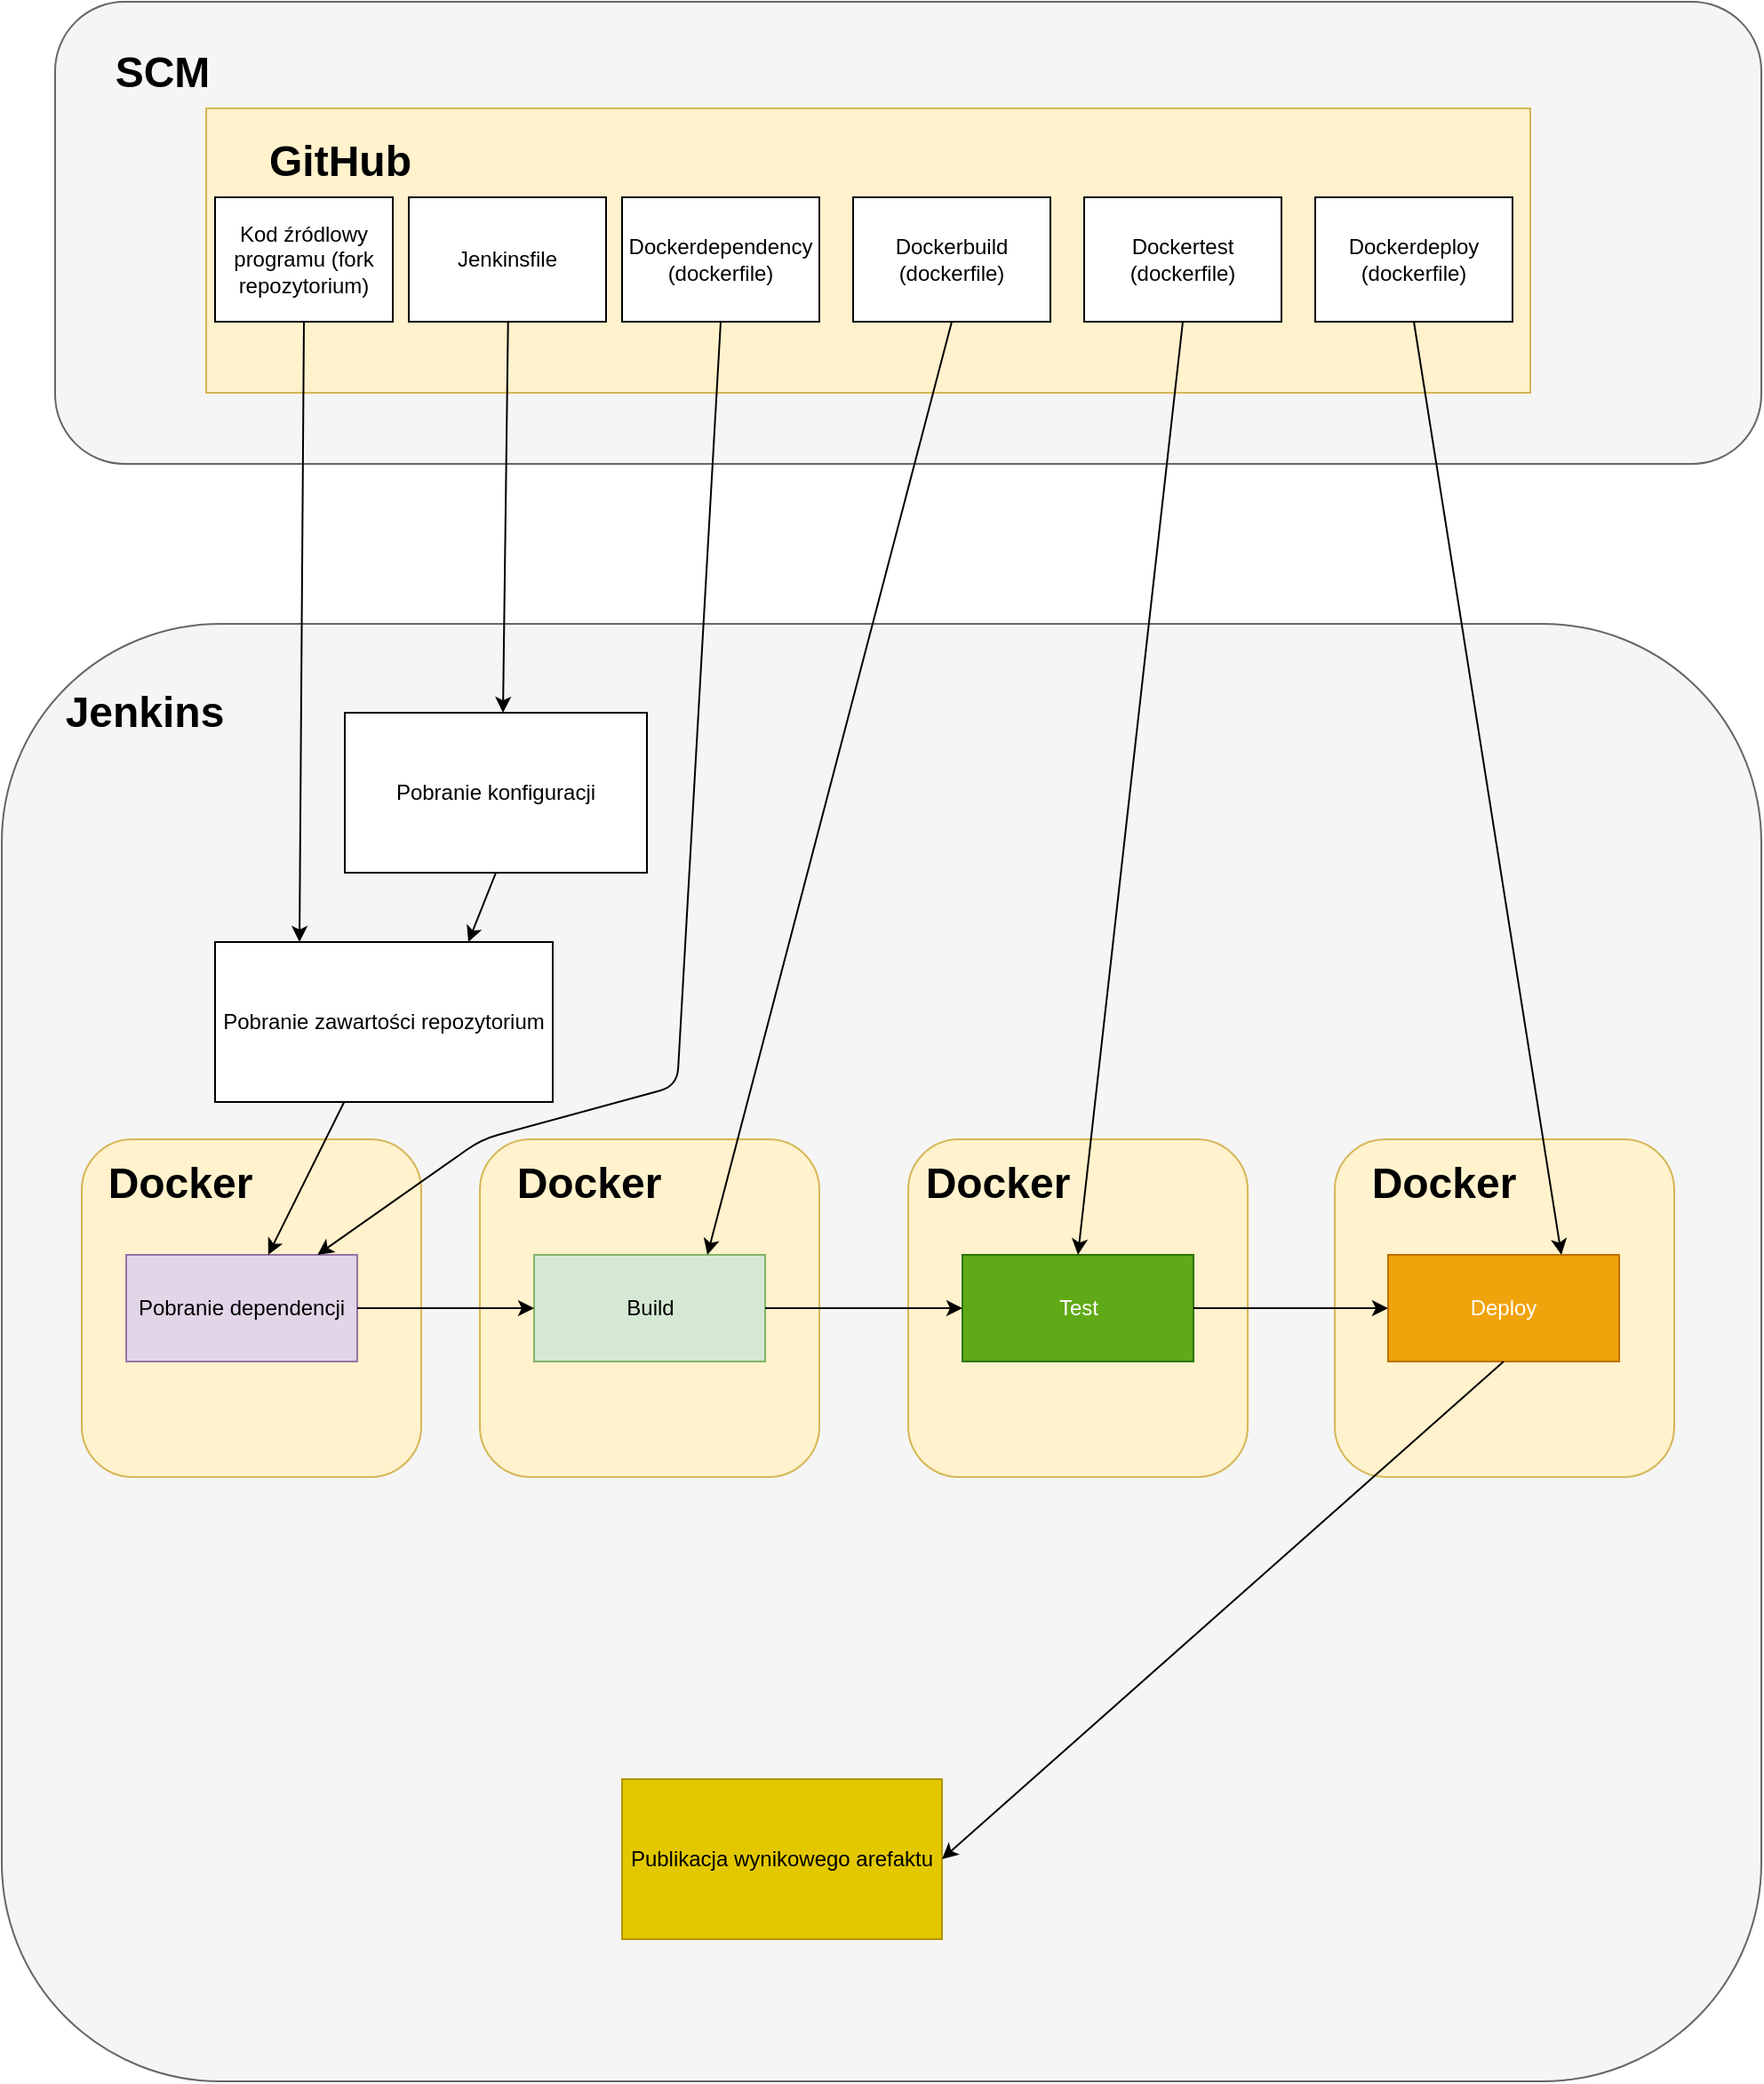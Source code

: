 <mxfile version="13.9.9" type="device"><diagram id="_6jzjjmLw6SJjfZyqRxt" name="Page-1"><mxGraphModel dx="1086" dy="806" grid="1" gridSize="10" guides="1" tooltips="1" connect="1" arrows="1" fold="1" page="1" pageScale="1" pageWidth="827" pageHeight="1169" math="0" shadow="0"><root><mxCell id="0"/><mxCell id="1" parent="0"/><mxCell id="8yKd8Ax_CTTsXosJWTvP-4" value="" style="rounded=1;whiteSpace=wrap;html=1;fillColor=#f5f5f5;strokeColor=#666666;fontColor=#333333;" parent="1" vertex="1"><mxGeometry x="120" y="10" width="960" height="260" as="geometry"/></mxCell><mxCell id="8yKd8Ax_CTTsXosJWTvP-5" value="SCM" style="text;strokeColor=none;fillColor=none;html=1;fontSize=24;fontStyle=1;verticalAlign=middle;align=center;" parent="1" vertex="1"><mxGeometry x="130" y="30" width="100" height="40" as="geometry"/></mxCell><mxCell id="8yKd8Ax_CTTsXosJWTvP-8" value="" style="rounded=0;whiteSpace=wrap;html=1;fillColor=#fff2cc;strokeColor=#d6b656;" parent="1" vertex="1"><mxGeometry x="205" y="70" width="745" height="160" as="geometry"/></mxCell><mxCell id="8yKd8Ax_CTTsXosJWTvP-9" value="GitHub" style="text;strokeColor=none;fillColor=none;html=1;fontSize=24;fontStyle=1;verticalAlign=middle;align=center;" parent="1" vertex="1"><mxGeometry x="230" y="80" width="100" height="40" as="geometry"/></mxCell><mxCell id="8yKd8Ax_CTTsXosJWTvP-10" value="Kod źródlowy programu (fork repozytorium)" style="rounded=0;whiteSpace=wrap;html=1;" parent="1" vertex="1"><mxGeometry x="210" y="120" width="100" height="70" as="geometry"/></mxCell><mxCell id="8yKd8Ax_CTTsXosJWTvP-12" value="Pobranie konfiguracji pipeline" style="rounded=0;whiteSpace=wrap;html=1;" parent="1" vertex="1"><mxGeometry x="320" y="480" width="230" height="120" as="geometry"/></mxCell><mxCell id="8yKd8Ax_CTTsXosJWTvP-13" value="" style="rounded=1;whiteSpace=wrap;html=1;fillColor=#f5f5f5;strokeColor=#666666;fontColor=#333333;" parent="1" vertex="1"><mxGeometry x="90" y="360" width="990" height="820" as="geometry"/></mxCell><mxCell id="8yKd8Ax_CTTsXosJWTvP-14" value="Jenkins" style="text;strokeColor=none;fillColor=none;html=1;fontSize=24;fontStyle=1;verticalAlign=middle;align=center;" parent="1" vertex="1"><mxGeometry x="120" y="390" width="100" height="40" as="geometry"/></mxCell><mxCell id="8yKd8Ax_CTTsXosJWTvP-15" value="Pobranie konfiguracji" style="rounded=0;whiteSpace=wrap;html=1;" parent="1" vertex="1"><mxGeometry x="283" y="410" width="170" height="90" as="geometry"/></mxCell><mxCell id="8yKd8Ax_CTTsXosJWTvP-17" value="Pobranie zawartości repozytorium" style="rounded=0;whiteSpace=wrap;html=1;" parent="1" vertex="1"><mxGeometry x="210" y="539" width="190" height="90" as="geometry"/></mxCell><mxCell id="8yKd8Ax_CTTsXosJWTvP-19" value="" style="endArrow=classic;html=1;rounded=0;exitX=0.5;exitY=1;exitDx=0;exitDy=0;entryX=0.75;entryY=0;entryDx=0;entryDy=0;" parent="1" source="8yKd8Ax_CTTsXosJWTvP-15" target="8yKd8Ax_CTTsXosJWTvP-17" edge="1"><mxGeometry width="50" height="50" relative="1" as="geometry"><mxPoint x="390" y="500" as="sourcePoint"/><mxPoint x="440" y="450" as="targetPoint"/></mxGeometry></mxCell><mxCell id="8yKd8Ax_CTTsXosJWTvP-20" value="" style="endArrow=classic;html=1;rounded=0;exitX=0.5;exitY=1;exitDx=0;exitDy=0;entryX=0.25;entryY=0;entryDx=0;entryDy=0;" parent="1" source="8yKd8Ax_CTTsXosJWTvP-10" target="8yKd8Ax_CTTsXosJWTvP-17" edge="1"><mxGeometry width="50" height="50" relative="1" as="geometry"><mxPoint x="390" y="500" as="sourcePoint"/><mxPoint x="440" y="450" as="targetPoint"/></mxGeometry></mxCell><mxCell id="8yKd8Ax_CTTsXosJWTvP-21" value="" style="endArrow=classic;html=1;rounded=0;exitX=0.5;exitY=1;exitDx=0;exitDy=0;" parent="1" edge="1"><mxGeometry width="50" height="50" relative="1" as="geometry"><mxPoint x="375" y="180" as="sourcePoint"/><mxPoint x="372" y="410" as="targetPoint"/><Array as="points"/></mxGeometry></mxCell><mxCell id="8yKd8Ax_CTTsXosJWTvP-25" value="Publikacja wynikowego arefaktu" style="rounded=0;whiteSpace=wrap;html=1;fillColor=#e3c800;strokeColor=#B09500;fontColor=#000000;" parent="1" vertex="1"><mxGeometry x="439" y="1010" width="180" height="90" as="geometry"/></mxCell><mxCell id="Rf_pzN49-z-muVtVsvJO-2" value="Dockerbuild (dockerfile)" style="rounded=0;whiteSpace=wrap;html=1;" parent="1" vertex="1"><mxGeometry x="569" y="120" width="111" height="70" as="geometry"/></mxCell><mxCell id="Rf_pzN49-z-muVtVsvJO-4" value="Dockertest (dockerfile)" style="rounded=0;whiteSpace=wrap;html=1;" parent="1" vertex="1"><mxGeometry x="699" y="120" width="111" height="70" as="geometry"/></mxCell><mxCell id="Rf_pzN49-z-muVtVsvJO-5" value="Jenkinsfile" style="rounded=0;whiteSpace=wrap;html=1;" parent="1" vertex="1"><mxGeometry x="319" y="120" width="111" height="70" as="geometry"/></mxCell><mxCell id="Rf_pzN49-z-muVtVsvJO-6" value="Dockerdeploy (dockerfile)" style="rounded=0;whiteSpace=wrap;html=1;" parent="1" vertex="1"><mxGeometry x="829" y="120" width="111" height="70" as="geometry"/></mxCell><mxCell id="Rf_pzN49-z-muVtVsvJO-7" value="Dockerdependency&lt;br&gt;(dockerfile)" style="rounded=0;whiteSpace=wrap;html=1;" parent="1" vertex="1"><mxGeometry x="439" y="120" width="111" height="70" as="geometry"/></mxCell><mxCell id="Rf_pzN49-z-muVtVsvJO-8" value="" style="rounded=1;whiteSpace=wrap;html=1;fillColor=#fff2cc;strokeColor=#d6b656;" parent="1" vertex="1"><mxGeometry x="135" y="650" width="191" height="190" as="geometry"/></mxCell><mxCell id="Rf_pzN49-z-muVtVsvJO-9" value="Docker" style="text;strokeColor=none;fillColor=none;html=1;fontSize=24;fontStyle=1;verticalAlign=middle;align=center;" parent="1" vertex="1"><mxGeometry x="159" y="660" width="61" height="30" as="geometry"/></mxCell><mxCell id="Rf_pzN49-z-muVtVsvJO-14" value="Pobranie dependencji" style="rounded=0;whiteSpace=wrap;html=1;fillColor=#e1d5e7;strokeColor=#9673a6;" parent="1" vertex="1"><mxGeometry x="160" y="715" width="130" height="60" as="geometry"/></mxCell><mxCell id="Rf_pzN49-z-muVtVsvJO-18" value="" style="endArrow=classic;html=1;rounded=0;" parent="1" source="8yKd8Ax_CTTsXosJWTvP-17" target="Rf_pzN49-z-muVtVsvJO-14" edge="1"><mxGeometry width="50" height="50" relative="1" as="geometry"><mxPoint x="388" y="520" as="sourcePoint"/><mxPoint x="372.5" y="559" as="targetPoint"/></mxGeometry></mxCell><mxCell id="Rf_pzN49-z-muVtVsvJO-25" value="" style="rounded=1;whiteSpace=wrap;html=1;fillColor=#fff2cc;strokeColor=#d6b656;" parent="1" vertex="1"><mxGeometry x="359" y="650" width="191" height="190" as="geometry"/></mxCell><mxCell id="Rf_pzN49-z-muVtVsvJO-26" value="Build" style="rounded=0;whiteSpace=wrap;html=1;fillColor=#d5e8d4;strokeColor=#82b366;" parent="1" vertex="1"><mxGeometry x="389.5" y="715" width="130" height="60" as="geometry"/></mxCell><mxCell id="Rf_pzN49-z-muVtVsvJO-27" value="" style="rounded=1;whiteSpace=wrap;html=1;fillColor=#fff2cc;strokeColor=#d6b656;" parent="1" vertex="1"><mxGeometry x="600" y="650" width="191" height="190" as="geometry"/></mxCell><mxCell id="Rf_pzN49-z-muVtVsvJO-29" value="" style="endArrow=classic;html=1;exitX=1;exitY=0.5;exitDx=0;exitDy=0;entryX=0;entryY=0.5;entryDx=0;entryDy=0;" parent="1" source="Rf_pzN49-z-muVtVsvJO-14" target="Rf_pzN49-z-muVtVsvJO-26" edge="1"><mxGeometry width="50" height="50" relative="1" as="geometry"><mxPoint x="690" y="710" as="sourcePoint"/><mxPoint x="740" y="660" as="targetPoint"/><Array as="points"/></mxGeometry></mxCell><mxCell id="Rf_pzN49-z-muVtVsvJO-30" value="Docker" style="text;strokeColor=none;fillColor=none;html=1;fontSize=24;fontStyle=1;verticalAlign=middle;align=center;" parent="1" vertex="1"><mxGeometry x="389.5" y="660" width="61" height="30" as="geometry"/></mxCell><mxCell id="Rf_pzN49-z-muVtVsvJO-31" value="Test" style="rounded=0;whiteSpace=wrap;html=1;fillColor=#60a917;strokeColor=#2D7600;fontColor=#ffffff;" parent="1" vertex="1"><mxGeometry x="630.5" y="715" width="130" height="60" as="geometry"/></mxCell><mxCell id="Rf_pzN49-z-muVtVsvJO-32" value="Docker" style="text;strokeColor=none;fillColor=none;html=1;fontSize=24;fontStyle=1;verticalAlign=middle;align=center;" parent="1" vertex="1"><mxGeometry x="619" y="660" width="61" height="30" as="geometry"/></mxCell><mxCell id="Rf_pzN49-z-muVtVsvJO-33" value="" style="endArrow=classic;html=1;exitX=1;exitY=0.5;exitDx=0;exitDy=0;entryX=0;entryY=0.5;entryDx=0;entryDy=0;" parent="1" source="Rf_pzN49-z-muVtVsvJO-26" target="Rf_pzN49-z-muVtVsvJO-31" edge="1"><mxGeometry width="50" height="50" relative="1" as="geometry"><mxPoint x="690" y="710" as="sourcePoint"/><mxPoint x="740" y="660" as="targetPoint"/></mxGeometry></mxCell><mxCell id="Rf_pzN49-z-muVtVsvJO-35" value="" style="rounded=1;whiteSpace=wrap;html=1;fillColor=#fff2cc;strokeColor=#d6b656;" parent="1" vertex="1"><mxGeometry x="840" y="650" width="191" height="190" as="geometry"/></mxCell><mxCell id="Rf_pzN49-z-muVtVsvJO-37" value="Docker" style="text;strokeColor=none;fillColor=none;html=1;fontSize=24;fontStyle=1;verticalAlign=middle;align=center;" parent="1" vertex="1"><mxGeometry x="870" y="660" width="61" height="30" as="geometry"/></mxCell><mxCell id="Rf_pzN49-z-muVtVsvJO-38" value="Deploy" style="rounded=0;whiteSpace=wrap;html=1;fillColor=#f0a30a;strokeColor=#BD7000;fontColor=#ffffff;" parent="1" vertex="1"><mxGeometry x="870" y="715" width="130" height="60" as="geometry"/></mxCell><mxCell id="Rf_pzN49-z-muVtVsvJO-39" value="" style="endArrow=classic;html=1;exitX=1;exitY=0.5;exitDx=0;exitDy=0;entryX=0;entryY=0.5;entryDx=0;entryDy=0;" parent="1" source="Rf_pzN49-z-muVtVsvJO-31" target="Rf_pzN49-z-muVtVsvJO-38" edge="1"><mxGeometry width="50" height="50" relative="1" as="geometry"><mxPoint x="690" y="710" as="sourcePoint"/><mxPoint x="740" y="660" as="targetPoint"/></mxGeometry></mxCell><mxCell id="Rf_pzN49-z-muVtVsvJO-40" value="" style="endArrow=classic;html=1;exitX=0.5;exitY=1;exitDx=0;exitDy=0;entryX=1;entryY=0.5;entryDx=0;entryDy=0;" parent="1" source="Rf_pzN49-z-muVtVsvJO-38" target="8yKd8Ax_CTTsXosJWTvP-25" edge="1"><mxGeometry width="50" height="50" relative="1" as="geometry"><mxPoint x="690" y="710" as="sourcePoint"/><mxPoint x="740" y="660" as="targetPoint"/></mxGeometry></mxCell><mxCell id="WIULY13QO4aV9DTGYIWJ-1" value="" style="endArrow=classic;html=1;exitX=0.5;exitY=1;exitDx=0;exitDy=0;" edge="1" parent="1" source="Rf_pzN49-z-muVtVsvJO-7" target="Rf_pzN49-z-muVtVsvJO-14"><mxGeometry width="50" height="50" relative="1" as="geometry"><mxPoint x="530" y="440" as="sourcePoint"/><mxPoint x="580" y="390" as="targetPoint"/><Array as="points"><mxPoint x="470" y="620"/><mxPoint x="360" y="650"/></Array></mxGeometry></mxCell><mxCell id="WIULY13QO4aV9DTGYIWJ-2" value="" style="endArrow=classic;html=1;exitX=0.5;exitY=1;exitDx=0;exitDy=0;entryX=0.75;entryY=0;entryDx=0;entryDy=0;" edge="1" parent="1" source="Rf_pzN49-z-muVtVsvJO-2" target="Rf_pzN49-z-muVtVsvJO-26"><mxGeometry width="50" height="50" relative="1" as="geometry"><mxPoint x="530" y="440" as="sourcePoint"/><mxPoint x="580" y="390" as="targetPoint"/></mxGeometry></mxCell><mxCell id="WIULY13QO4aV9DTGYIWJ-3" value="" style="endArrow=classic;html=1;exitX=0.5;exitY=1;exitDx=0;exitDy=0;entryX=0.5;entryY=0;entryDx=0;entryDy=0;" edge="1" parent="1" source="Rf_pzN49-z-muVtVsvJO-4" target="Rf_pzN49-z-muVtVsvJO-31"><mxGeometry width="50" height="50" relative="1" as="geometry"><mxPoint x="530" y="440" as="sourcePoint"/><mxPoint x="580" y="390" as="targetPoint"/></mxGeometry></mxCell><mxCell id="WIULY13QO4aV9DTGYIWJ-4" value="" style="endArrow=classic;html=1;exitX=0.5;exitY=1;exitDx=0;exitDy=0;entryX=0.75;entryY=0;entryDx=0;entryDy=0;" edge="1" parent="1" source="Rf_pzN49-z-muVtVsvJO-6" target="Rf_pzN49-z-muVtVsvJO-38"><mxGeometry width="50" height="50" relative="1" as="geometry"><mxPoint x="530" y="440" as="sourcePoint"/><mxPoint x="580" y="390" as="targetPoint"/></mxGeometry></mxCell></root></mxGraphModel></diagram></mxfile>